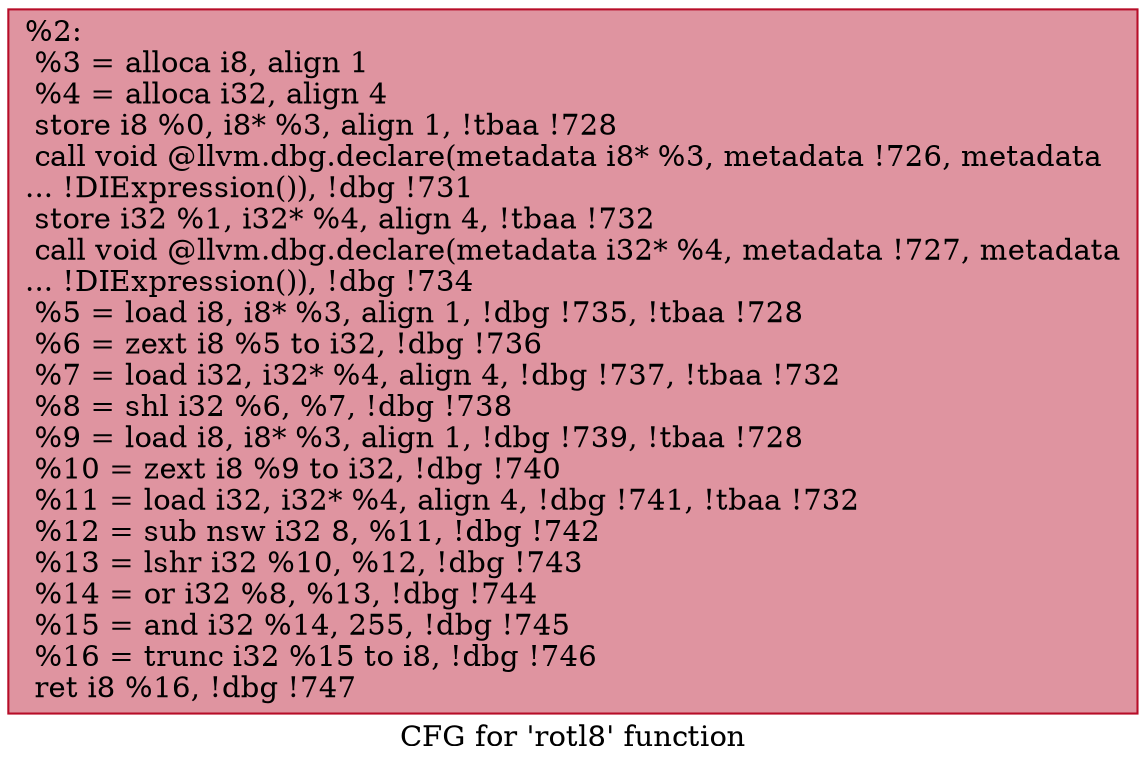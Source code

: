 digraph "CFG for 'rotl8' function" {
	label="CFG for 'rotl8' function";

	Node0x1a5e570 [shape=record,color="#b70d28ff", style=filled, fillcolor="#b70d2870",label="{%2:\l  %3 = alloca i8, align 1\l  %4 = alloca i32, align 4\l  store i8 %0, i8* %3, align 1, !tbaa !728\l  call void @llvm.dbg.declare(metadata i8* %3, metadata !726, metadata\l... !DIExpression()), !dbg !731\l  store i32 %1, i32* %4, align 4, !tbaa !732\l  call void @llvm.dbg.declare(metadata i32* %4, metadata !727, metadata\l... !DIExpression()), !dbg !734\l  %5 = load i8, i8* %3, align 1, !dbg !735, !tbaa !728\l  %6 = zext i8 %5 to i32, !dbg !736\l  %7 = load i32, i32* %4, align 4, !dbg !737, !tbaa !732\l  %8 = shl i32 %6, %7, !dbg !738\l  %9 = load i8, i8* %3, align 1, !dbg !739, !tbaa !728\l  %10 = zext i8 %9 to i32, !dbg !740\l  %11 = load i32, i32* %4, align 4, !dbg !741, !tbaa !732\l  %12 = sub nsw i32 8, %11, !dbg !742\l  %13 = lshr i32 %10, %12, !dbg !743\l  %14 = or i32 %8, %13, !dbg !744\l  %15 = and i32 %14, 255, !dbg !745\l  %16 = trunc i32 %15 to i8, !dbg !746\l  ret i8 %16, !dbg !747\l}"];
}

